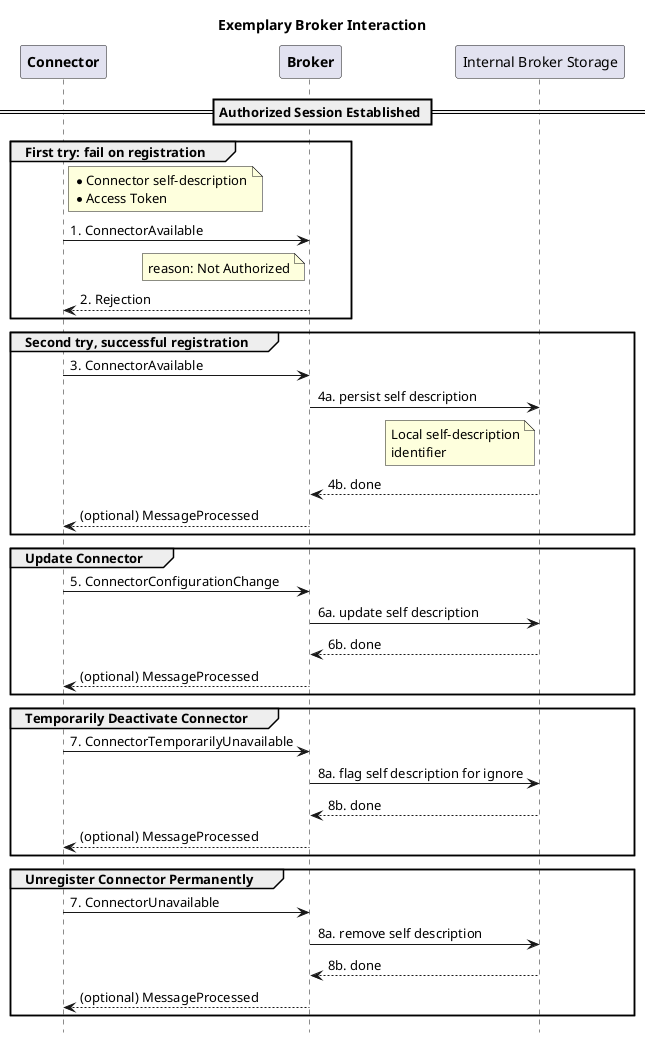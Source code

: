 @startuml

hide footbox

title Exemplary Broker Interaction

participant "**Connector**" as C
participant "**Broker**" as B
participant "Internal Broker Storage" as IBS

== Authorized Session Established ==

group First try: fail on registration
    note right of C: *Connector self-description\n*Access Token
    C -> B: 1. ConnectorAvailable
    note left of B: reason: Not Authorized
    B --> C: 2. Rejection
end

group Second try, successful registration
    C -> B: 3. ConnectorAvailable
    B -> IBS: 4a. persist self description
    note left of IBS: Local self-description\nidentifier
    IBS --> B: 4b. done
    B --> C: (optional) MessageProcessed
end

group Update Connector
    C -> B: 5. ConnectorConfigurationChange
    B -> IBS: 6a. update self description
    IBS --> B: 6b. done
    B --> C: (optional) MessageProcessed
end

group Temporarily Deactivate Connector
    C -> B: 7. ConnectorTemporarilyUnavailable
    B -> IBS: 8a. flag self description for ignore
    IBS --> B: 8b. done
    B --> C: (optional) MessageProcessed
end

group Unregister Connector Permanently
    C -> B: 7. ConnectorUnavailable
    B -> IBS: 8a. remove self description
    IBS --> B: 8b. done
    B --> C: (optional) MessageProcessed
end

@enduml

